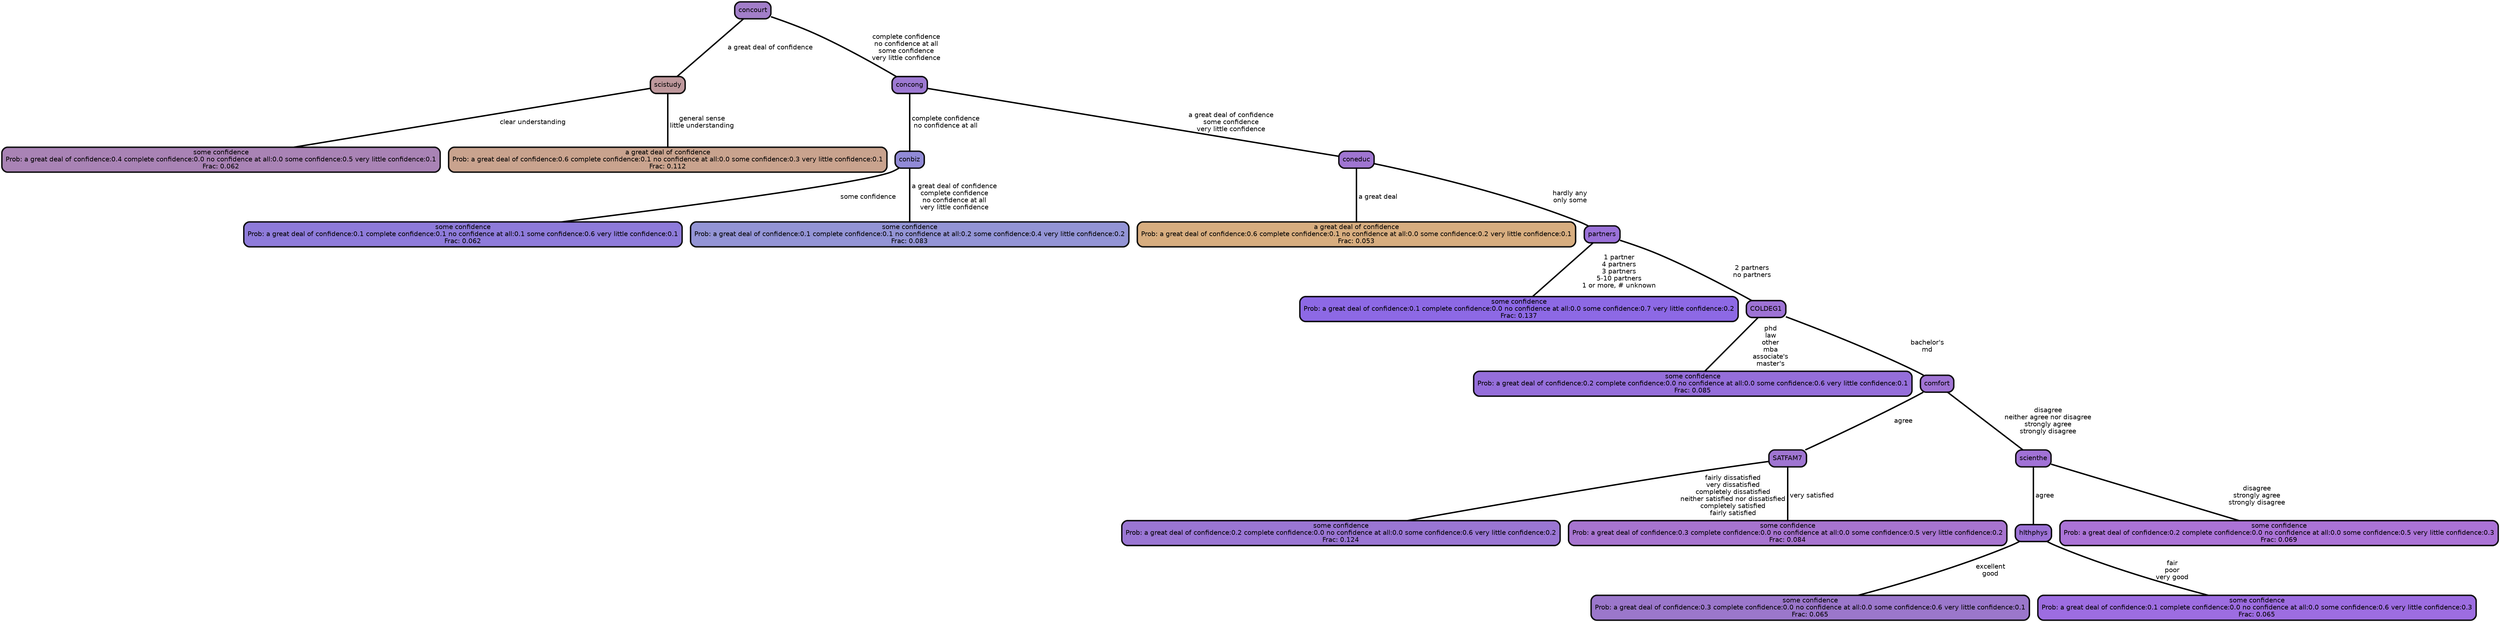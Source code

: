 graph Tree {
node [shape=box, style="filled, rounded",color="black",penwidth="3",fontcolor="black",                 fontname=helvetica] ;
graph [ranksep="0 equally", splines=straight,                 bgcolor=transparent, dpi=200] ;
edge [fontname=helvetica, color=black] ;
0 [label="some confidence
Prob: a great deal of confidence:0.4 complete confidence:0.0 no confidence at all:0.0 some confidence:0.5 very little confidence:0.1
Frac: 0.062", fillcolor="#a983b5"] ;
1 [label="scistudy", fillcolor="#be989c"] ;
2 [label="a great deal of confidence
Prob: a great deal of confidence:0.6 complete confidence:0.1 no confidence at all:0.0 some confidence:0.3 very little confidence:0.1
Frac: 0.112", fillcolor="#c9a38e"] ;
3 [label="concourt", fillcolor="#a27ec9"] ;
4 [label="some confidence
Prob: a great deal of confidence:0.1 complete confidence:0.1 no confidence at all:0.1 some confidence:0.6 very little confidence:0.1
Frac: 0.062", fillcolor="#8e7bda"] ;
5 [label="conbiz", fillcolor="#918ad7"] ;
6 [label="some confidence
Prob: a great deal of confidence:0.1 complete confidence:0.1 no confidence at all:0.2 some confidence:0.4 very little confidence:0.2
Frac: 0.083", fillcolor="#9394d5"] ;
7 [label="concong", fillcolor="#9d79d2"] ;
8 [label="a great deal of confidence
Prob: a great deal of confidence:0.6 complete confidence:0.1 no confidence at all:0.0 some confidence:0.2 very little confidence:0.1
Frac: 0.053", fillcolor="#d7ad7f"] ;
9 [label="coneduc", fillcolor="#9f75d1"] ;
10 [label="some confidence
Prob: a great deal of confidence:0.1 complete confidence:0.0 no confidence at all:0.0 some confidence:0.7 very little confidence:0.2
Frac: 0.137", fillcolor="#8d69e5"] ;
11 [label="partners", fillcolor="#9a71d8"] ;
12 [label="some confidence
Prob: a great deal of confidence:0.2 complete confidence:0.0 no confidence at all:0.0 some confidence:0.6 very little confidence:0.1
Frac: 0.085", fillcolor="#956eda"] ;
13 [label="COLDEG1", fillcolor="#9e73d5"] ;
14 [label="some confidence
Prob: a great deal of confidence:0.2 complete confidence:0.0 no confidence at all:0.0 some confidence:0.6 very little confidence:0.2
Frac: 0.124", fillcolor="#9a76d3"] ;
15 [label="SATFAM7", fillcolor="#9f75d1"] ;
16 [label="some confidence
Prob: a great deal of confidence:0.3 complete confidence:0.0 no confidence at all:0.0 some confidence:0.5 very little confidence:0.2
Frac: 0.084", fillcolor="#a774cf"] ;
17 [label="comfort", fillcolor="#a074d4"] ;
18 [label="some confidence
Prob: a great deal of confidence:0.3 complete confidence:0.0 no confidence at all:0.0 some confidence:0.6 very little confidence:0.1
Frac: 0.065", fillcolor="#9b77cb"] ;
19 [label="hlthphys", fillcolor="#9c72d6"] ;
20 [label="some confidence
Prob: a great deal of confidence:0.1 complete confidence:0.0 no confidence at all:0.0 some confidence:0.6 very little confidence:0.3
Frac: 0.065", fillcolor="#9d6de1"] ;
21 [label="scienthe", fillcolor="#a172d6"] ;
22 [label="some confidence
Prob: a great deal of confidence:0.2 complete confidence:0.0 no confidence at all:0.0 some confidence:0.5 very little confidence:0.3
Frac: 0.069", fillcolor="#ab73d6"] ;
1 -- 0 [label=" clear understanding",penwidth=3] ;
1 -- 2 [label=" general sense\n little understanding",penwidth=3] ;
3 -- 1 [label=" a great deal of confidence",penwidth=3] ;
3 -- 7 [label=" complete confidence\n no confidence at all\n some confidence\n very little confidence",penwidth=3] ;
5 -- 4 [label=" some confidence",penwidth=3] ;
5 -- 6 [label=" a great deal of confidence\n complete confidence\n no confidence at all\n very little confidence",penwidth=3] ;
7 -- 5 [label=" complete confidence\n no confidence at all",penwidth=3] ;
7 -- 9 [label=" a great deal of confidence\n some confidence\n very little confidence",penwidth=3] ;
9 -- 8 [label=" a great deal",penwidth=3] ;
9 -- 11 [label=" hardly any\n only some",penwidth=3] ;
11 -- 10 [label=" 1 partner\n 4 partners\n 3 partners\n 5-10 partners\n 1 or more, # unknown",penwidth=3] ;
11 -- 13 [label=" 2 partners\n no partners",penwidth=3] ;
13 -- 12 [label=" phd\n law\n other\n mba\n associate's\n master's",penwidth=3] ;
13 -- 17 [label=" bachelor's\n md",penwidth=3] ;
15 -- 14 [label=" fairly dissatisfied\n very dissatisfied\n completely dissatisfied\n neither satisfied nor dissatisfied\n completely satisfied\n fairly satisfied",penwidth=3] ;
15 -- 16 [label=" very satisfied",penwidth=3] ;
17 -- 15 [label=" agree",penwidth=3] ;
17 -- 21 [label=" disagree\n neither agree nor disagree\n strongly agree\n strongly disagree",penwidth=3] ;
19 -- 18 [label=" excellent\n good",penwidth=3] ;
19 -- 20 [label=" fair\n poor\n very good",penwidth=3] ;
21 -- 19 [label=" agree",penwidth=3] ;
21 -- 22 [label=" disagree\n strongly agree\n strongly disagree",penwidth=3] ;
{rank = same;}}